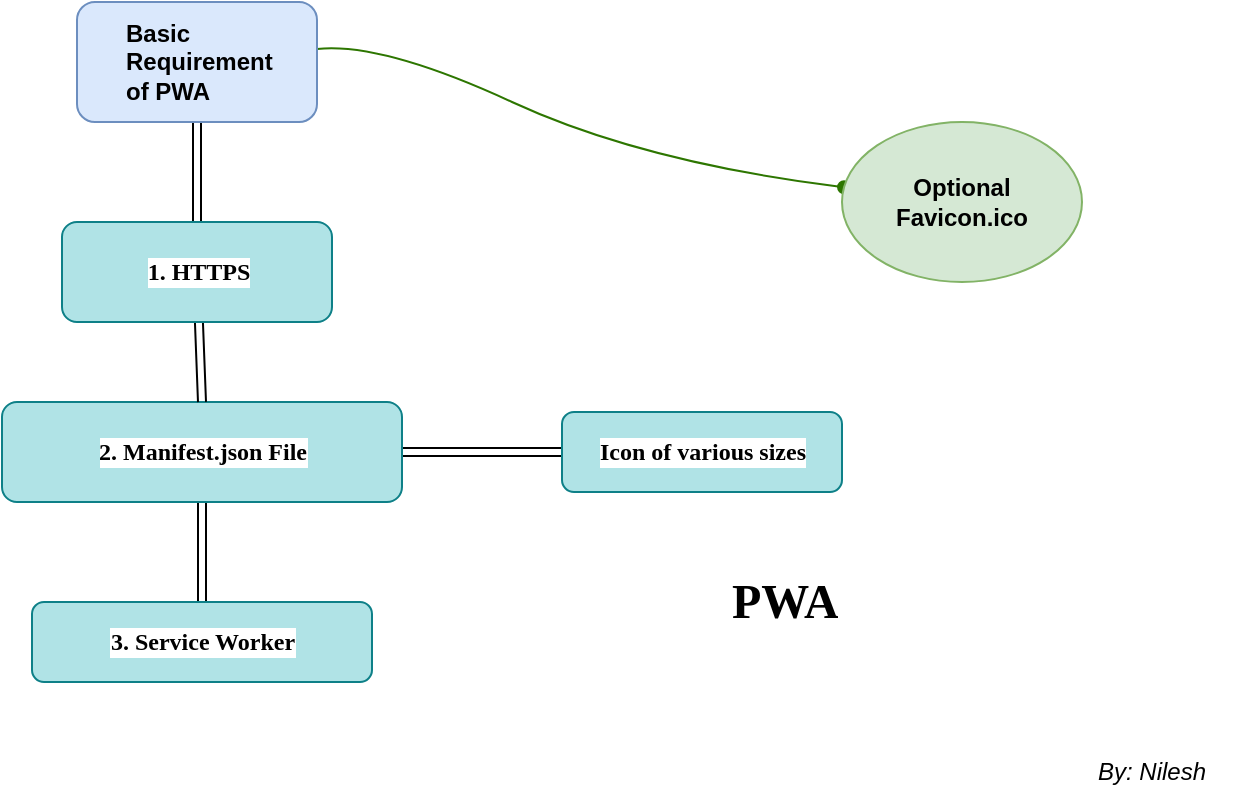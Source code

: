 <mxfile version="20.2.8" type="github">
  <diagram id="JBjNbHF8LpcnhO2aCSqn" name="Page-1">
    <mxGraphModel dx="966" dy="511" grid="1" gridSize="10" guides="1" tooltips="1" connect="1" arrows="1" fold="1" page="1" pageScale="1" pageWidth="850" pageHeight="1100" background="none" math="0" shadow="0">
      <root>
        <mxCell id="0" />
        <mxCell id="1" parent="0" />
        <mxCell id="-hZ5Jg1KpbOyY5ReRilO-6" style="orthogonalLoop=1;jettySize=auto;html=1;fillColor=#60a917;strokeColor=#2D7600;strokeWidth=1;endArrow=oval;endFill=1;curved=1;" parent="1" source="-hZ5Jg1KpbOyY5ReRilO-1" target="-hZ5Jg1KpbOyY5ReRilO-5" edge="1">
          <mxGeometry relative="1" as="geometry">
            <Array as="points">
              <mxPoint x="360" y="100" />
              <mxPoint x="490" y="160" />
            </Array>
          </mxGeometry>
        </mxCell>
        <mxCell id="-hZ5Jg1KpbOyY5ReRilO-15" style="edgeStyle=none;curved=1;orthogonalLoop=1;jettySize=auto;html=1;entryX=0.5;entryY=0;entryDx=0;entryDy=0;strokeWidth=1;fontFamily=Tahoma;endArrow=oval;endFill=1;shape=link;sketch=0;rounded=0;shadow=0;targetPerimeterSpacing=0;" parent="1" source="-hZ5Jg1KpbOyY5ReRilO-1" target="-hZ5Jg1KpbOyY5ReRilO-13" edge="1">
          <mxGeometry relative="1" as="geometry" />
        </mxCell>
        <mxCell id="-hZ5Jg1KpbOyY5ReRilO-1" value="" style="rounded=1;whiteSpace=wrap;html=1;fillColor=#dae8fc;strokeColor=#6c8ebf;" parent="1" vertex="1">
          <mxGeometry x="207.5" y="80" width="120" height="60" as="geometry" />
        </mxCell>
        <mxCell id="-hZ5Jg1KpbOyY5ReRilO-2" value="Basic Requirement of PWA" style="text;html=1;strokeColor=none;fillColor=none;align=left;verticalAlign=middle;whiteSpace=wrap;rounded=0;fontStyle=1;horizontal=1;" parent="1" vertex="1">
          <mxGeometry x="230" y="95" width="60" height="30" as="geometry" />
        </mxCell>
        <mxCell id="-hZ5Jg1KpbOyY5ReRilO-5" value="&lt;div style=&quot;&quot;&gt;&lt;b style=&quot;background-color: initial;&quot;&gt;Optional&lt;/b&gt;&lt;/div&gt;&lt;b&gt;&lt;div style=&quot;&quot;&gt;&lt;b style=&quot;background-color: initial;&quot;&gt;Favicon.ico&lt;/b&gt;&lt;/div&gt;&lt;/b&gt;" style="ellipse;whiteSpace=wrap;html=1;rounded=0;fillColor=#d5e8d4;strokeColor=#82b366;align=center;" parent="1" vertex="1">
          <mxGeometry x="590" y="140" width="120" height="80" as="geometry" />
        </mxCell>
        <mxCell id="-hZ5Jg1KpbOyY5ReRilO-17" style="edgeStyle=none;curved=1;orthogonalLoop=1;jettySize=auto;html=1;exitX=0.5;exitY=1;exitDx=0;exitDy=0;entryX=0.5;entryY=0;entryDx=0;entryDy=0;strokeWidth=1;fontFamily=Tahoma;endArrow=oval;endFill=1;shape=link;" parent="1" source="-hZ5Jg1KpbOyY5ReRilO-9" target="-hZ5Jg1KpbOyY5ReRilO-12" edge="1">
          <mxGeometry relative="1" as="geometry" />
        </mxCell>
        <mxCell id="-hZ5Jg1KpbOyY5ReRilO-18" style="edgeStyle=none;curved=1;orthogonalLoop=1;jettySize=auto;html=1;entryX=0;entryY=0.5;entryDx=0;entryDy=0;strokeWidth=1;fontFamily=Tahoma;endArrow=oval;endFill=1;shape=link;" parent="1" source="-hZ5Jg1KpbOyY5ReRilO-9" target="-hZ5Jg1KpbOyY5ReRilO-14" edge="1">
          <mxGeometry relative="1" as="geometry" />
        </mxCell>
        <mxCell id="-hZ5Jg1KpbOyY5ReRilO-9" value="&lt;b&gt;&lt;font face=&quot;Tahoma&quot;&gt;2. Manifest.json File&lt;/font&gt;&lt;/b&gt;" style="rounded=1;fillColor=#b0e3e6;strokeColor=#0e8088;labelBackgroundColor=default;labelBorderColor=none;html=1;" parent="1" vertex="1">
          <mxGeometry x="170" y="280" width="200" height="50" as="geometry" />
        </mxCell>
        <mxCell id="-hZ5Jg1KpbOyY5ReRilO-12" value="&lt;b&gt;&lt;font face=&quot;Tahoma&quot;&gt;3. Service Worker&lt;/font&gt;&lt;/b&gt;" style="rounded=1;fillColor=#b0e3e6;strokeColor=#0e8088;labelBackgroundColor=default;labelBorderColor=none;html=1;" parent="1" vertex="1">
          <mxGeometry x="185" y="380" width="170" height="40" as="geometry" />
        </mxCell>
        <mxCell id="-hZ5Jg1KpbOyY5ReRilO-16" style="edgeStyle=none;curved=1;orthogonalLoop=1;jettySize=auto;html=1;entryX=0.5;entryY=0;entryDx=0;entryDy=0;strokeWidth=1;fontFamily=Tahoma;endArrow=oval;endFill=1;shape=link;" parent="1" source="-hZ5Jg1KpbOyY5ReRilO-13" target="-hZ5Jg1KpbOyY5ReRilO-9" edge="1">
          <mxGeometry relative="1" as="geometry" />
        </mxCell>
        <mxCell id="-hZ5Jg1KpbOyY5ReRilO-13" value="&lt;b&gt;1. HTTPS&lt;/b&gt;" style="rounded=1;fillColor=#b0e3e6;strokeColor=#0e8088;labelBackgroundColor=default;labelBorderColor=none;html=1;fontFamily=Tahoma;" parent="1" vertex="1">
          <mxGeometry x="200" y="190" width="135" height="50" as="geometry" />
        </mxCell>
        <mxCell id="-hZ5Jg1KpbOyY5ReRilO-14" value="&lt;b&gt;&lt;font face=&quot;Tahoma&quot;&gt;Icon of various sizes&lt;/font&gt;&lt;/b&gt;" style="rounded=1;fillColor=#b0e3e6;strokeColor=#0e8088;labelBackgroundColor=default;labelBorderColor=none;html=1;" parent="1" vertex="1">
          <mxGeometry x="450" y="285" width="140" height="40" as="geometry" />
        </mxCell>
        <mxCell id="-hZ5Jg1KpbOyY5ReRilO-19" value="&lt;h1&gt;PWA&lt;/h1&gt;&lt;div&gt;&lt;br&gt;&lt;/div&gt;" style="text;html=1;strokeColor=none;fillColor=none;spacing=5;spacingTop=-20;whiteSpace=wrap;overflow=hidden;rounded=0;labelBackgroundColor=default;labelBorderColor=none;fontFamily=Tahoma;" parent="1" vertex="1">
          <mxGeometry x="530" y="360" width="190" height="40" as="geometry" />
        </mxCell>
        <mxCell id="-hZ5Jg1KpbOyY5ReRilO-20" value="&lt;i style=&quot;&quot;&gt;&lt;font face=&quot;Helvetica&quot;&gt;By: Nilesh&lt;/font&gt;&lt;/i&gt;" style="text;html=1;strokeColor=none;fillColor=none;align=center;verticalAlign=middle;whiteSpace=wrap;rounded=0;labelBackgroundColor=default;labelBorderColor=none;fontFamily=Tahoma;" parent="1" vertex="1">
          <mxGeometry x="700" y="450" width="90" height="30" as="geometry" />
        </mxCell>
        <mxCell id="xKJMAJnRJXqwITbdk36u-1" style="edgeStyle=none;shape=link;curved=1;rounded=0;sketch=0;orthogonalLoop=1;jettySize=auto;html=1;exitX=0.5;exitY=1;exitDx=0;exitDy=0;shadow=0;strokeWidth=1;fontFamily=Helvetica;endArrow=oval;endFill=1;targetPerimeterSpacing=0;" edge="1" parent="1" source="-hZ5Jg1KpbOyY5ReRilO-5" target="-hZ5Jg1KpbOyY5ReRilO-5">
          <mxGeometry relative="1" as="geometry" />
        </mxCell>
      </root>
    </mxGraphModel>
  </diagram>
</mxfile>
